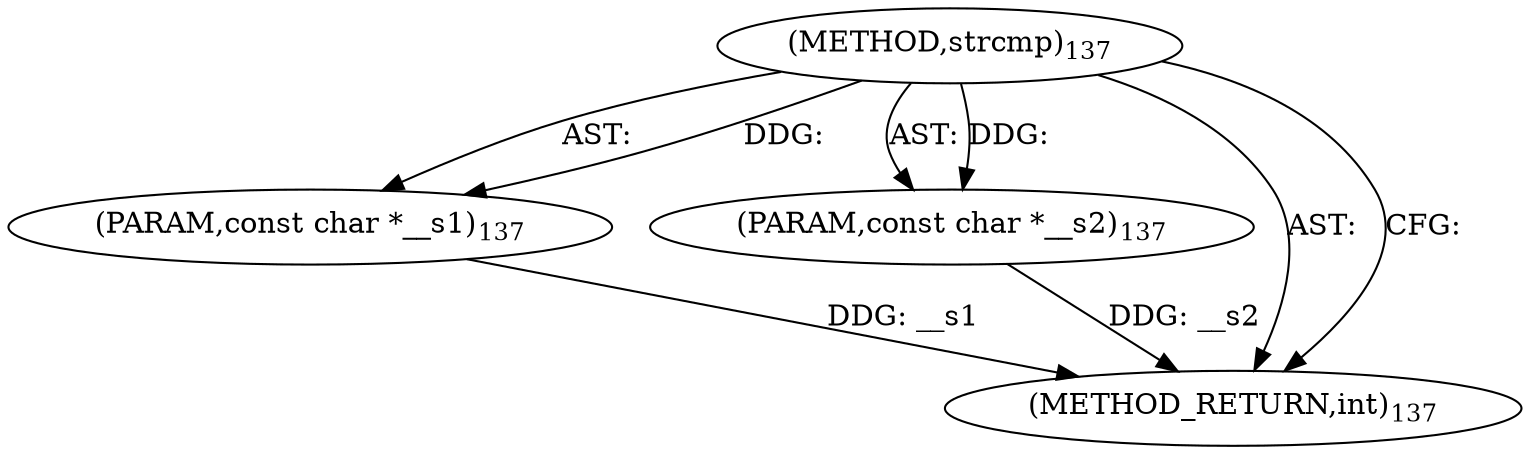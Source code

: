 digraph "strcmp" {  
"98800" [label = <(METHOD,strcmp)<SUB>137</SUB>> ]
"98801" [label = <(PARAM,const char *__s1)<SUB>137</SUB>> ]
"98802" [label = <(PARAM,const char *__s2)<SUB>137</SUB>> ]
"98803" [label = <(METHOD_RETURN,int)<SUB>137</SUB>> ]
  "98800" -> "98801"  [ label = "AST: "] 
  "98800" -> "98802"  [ label = "AST: "] 
  "98800" -> "98803"  [ label = "AST: "] 
  "98800" -> "98803"  [ label = "CFG: "] 
  "98801" -> "98803"  [ label = "DDG: __s1"] 
  "98802" -> "98803"  [ label = "DDG: __s2"] 
  "98800" -> "98801"  [ label = "DDG: "] 
  "98800" -> "98802"  [ label = "DDG: "] 
}
